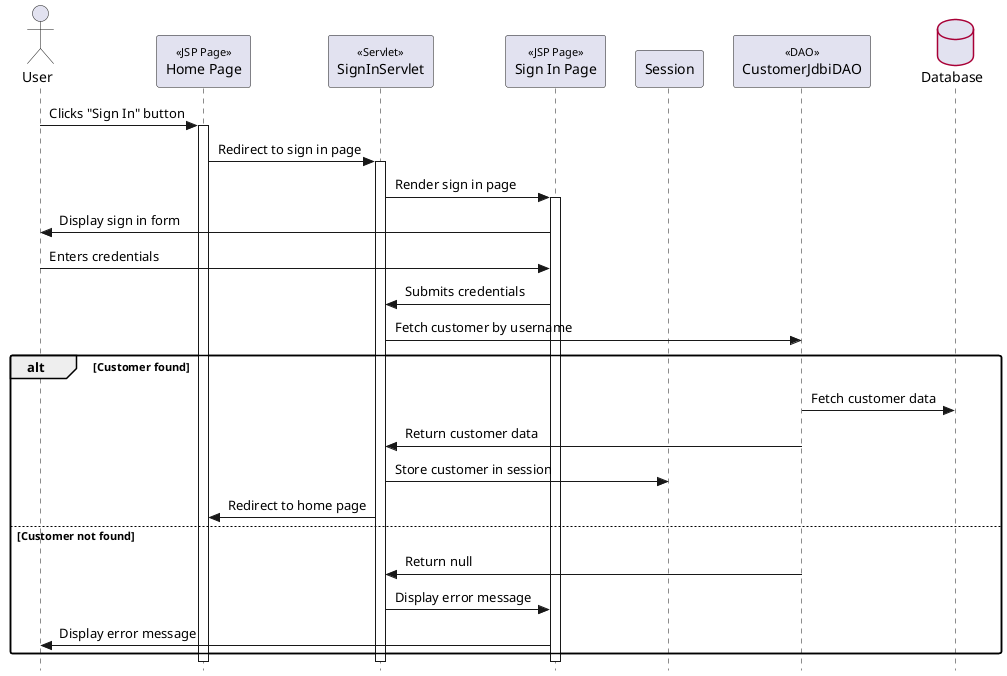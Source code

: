 @startuml

' === Style Tweaks ===

skinparam {
  Style StrictUML
  RoundCorner 5
  ParticipantPadding 10
  Padding 2
  SequenceStereotype {
    Font {
      Size 11
      Style plain
    }
  }
  Database {
    BorderColor #A80036
  }
}

' === Actors / Participants

actor "User" as user
participant "Home Page" as homePage << JSP Page >>
participant "SignInServlet" as signInServlet <<Servlet>>
participant "Sign In Page" as signInPage << JSP Page >>
participant "Session" as session
participant "CustomerJdbiDAO" as dao << DAO >>
database "Database" as db

' === Interactions ===


user -> homePage++ : Clicks "Sign In" button
homePage -> signInServlet++ : Redirect to sign in page
signInServlet -> signInPage++ : Render sign in page
signInPage -> user : Display sign in form
user -> signInPage : Enters credentials
signInPage -> signInServlet : Submits credentials
signInServlet -> dao : Fetch customer by username
alt Customer found
  dao -> db : Fetch customer data
  dao -> signInServlet : Return customer data
  signInServlet -> session : Store customer in session
  signInServlet -> homePage : Redirect to home page
else Customer not found
  dao -> signInServlet : Return null
  signInServlet -> signInPage : Display error message
  signInPage -> user : Display error message
end

@enduml
